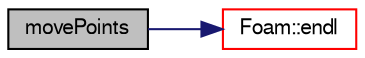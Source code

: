 digraph "movePoints"
{
  bgcolor="transparent";
  edge [fontname="FreeSans",fontsize="10",labelfontname="FreeSans",labelfontsize="10"];
  node [fontname="FreeSans",fontsize="10",shape=record];
  rankdir="LR";
  Node1159 [label="movePoints",height=0.2,width=0.4,color="black", fillcolor="grey75", style="filled", fontcolor="black"];
  Node1159 -> Node1160 [color="midnightblue",fontsize="10",style="solid",fontname="FreeSans"];
  Node1160 [label="Foam::endl",height=0.2,width=0.4,color="red",URL="$a21124.html#a2db8fe02a0d3909e9351bb4275b23ce4",tooltip="Add newline and flush stream. "];
}
